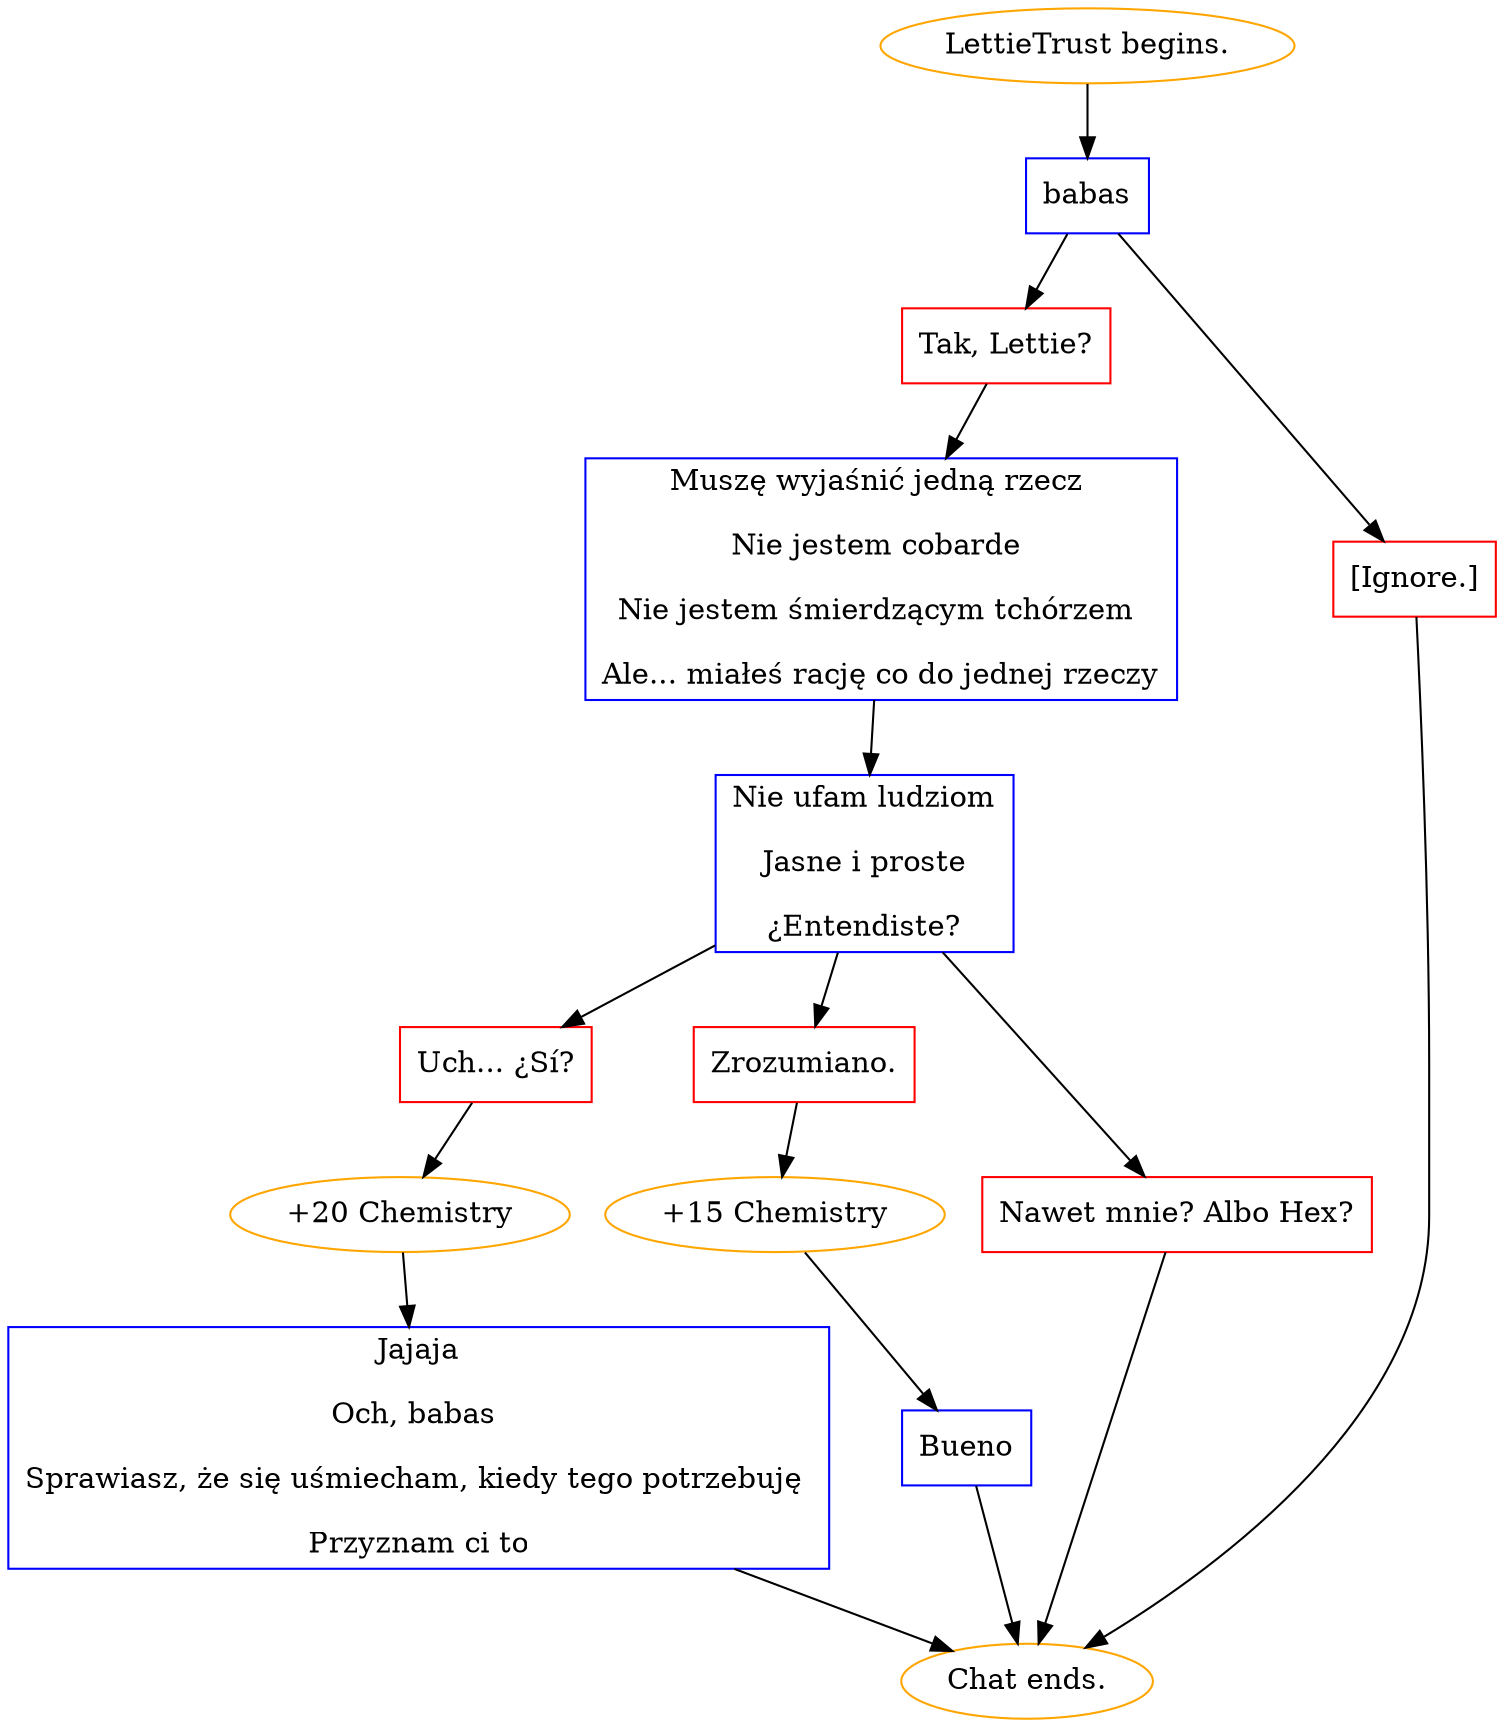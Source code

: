 digraph {
	"LettieTrust begins." [color=orange];
		"LettieTrust begins." -> j831262480;
	j831262480 [label="babas",shape=box,color=blue];
		j831262480 -> j3894918764;
		j831262480 -> j3426972941;
	j3894918764 [label="Tak, Lettie?",shape=box,color=red];
		j3894918764 -> j1266593461;
	j3426972941 [label="[Ignore.]",shape=box,color=red];
		j3426972941 -> "Chat ends.";
	j1266593461 [label="Muszę wyjaśnić jedną rzecz 
Nie jestem cobarde 
Nie jestem śmierdzącym tchórzem 
Ale... miałeś rację co do jednej rzeczy",shape=box,color=blue];
		j1266593461 -> j2152349986;
	"Chat ends." [color=orange];
	j2152349986 [label="Nie ufam ludziom
Jasne i proste
¿Entendiste?",shape=box,color=blue];
		j2152349986 -> j1564508437;
		j2152349986 -> j3088745294;
		j2152349986 -> j719087989;
	j1564508437 [label="Uch... ¿Sí?",shape=box,color=red];
		j1564508437 -> j2638299649;
	j3088745294 [label="Zrozumiano.",shape=box,color=red];
		j3088745294 -> j1063159804;
	j719087989 [label="Nawet mnie? Albo Hex?",shape=box,color=red];
		j719087989 -> "Chat ends.";
	j2638299649 [label="+20 Chemistry",color=orange];
		j2638299649 -> j2074137764;
	j1063159804 [label="+15 Chemistry",color=orange];
		j1063159804 -> j3748645904;
	j2074137764 [label="Jajaja
Och, babas 
Sprawiasz, że się uśmiecham, kiedy tego potrzebuję 
Przyznam ci to",shape=box,color=blue];
		j2074137764 -> "Chat ends.";
	j3748645904 [label="Bueno",shape=box,color=blue];
		j3748645904 -> "Chat ends.";
}